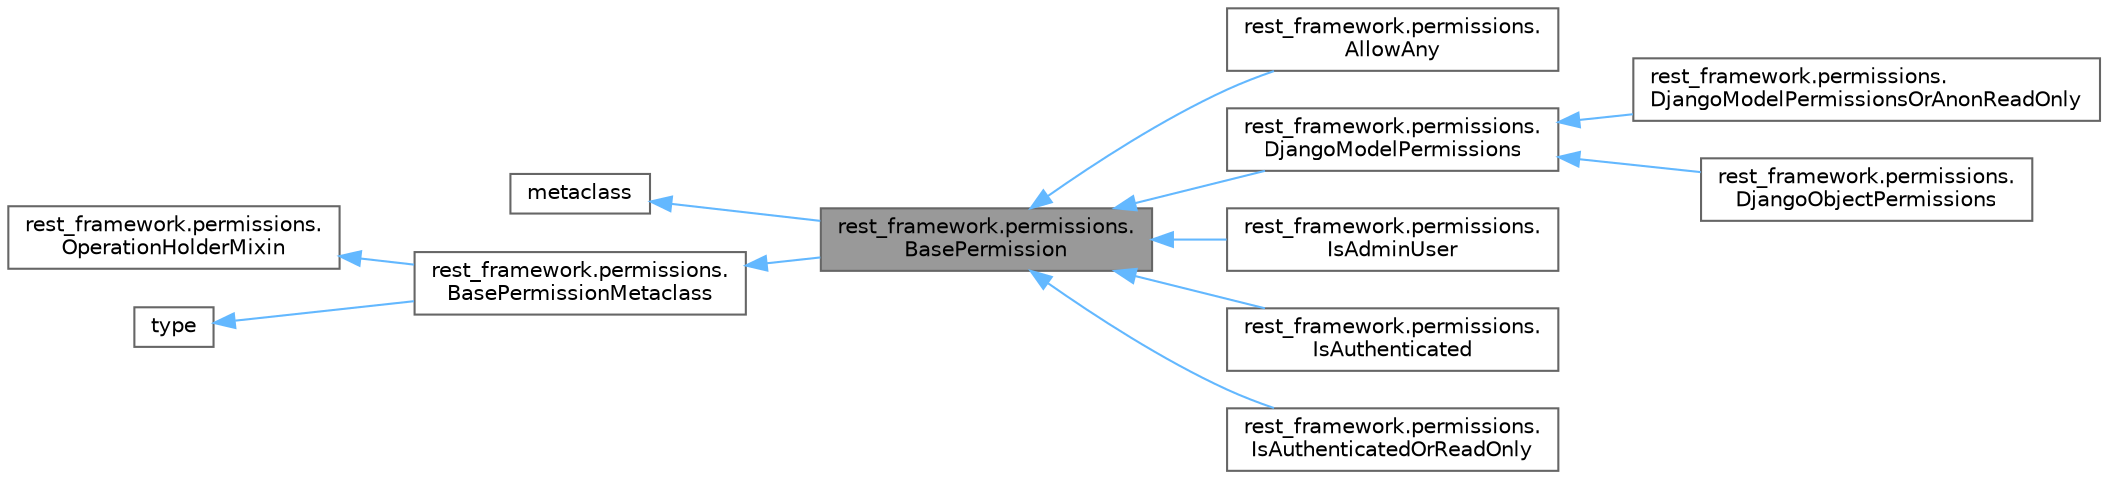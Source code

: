 digraph "rest_framework.permissions.BasePermission"
{
 // LATEX_PDF_SIZE
  bgcolor="transparent";
  edge [fontname=Helvetica,fontsize=10,labelfontname=Helvetica,labelfontsize=10];
  node [fontname=Helvetica,fontsize=10,shape=box,height=0.2,width=0.4];
  rankdir="LR";
  Node1 [id="Node000001",label="rest_framework.permissions.\lBasePermission",height=0.2,width=0.4,color="gray40", fillcolor="grey60", style="filled", fontcolor="black",tooltip=" "];
  Node2 -> Node1 [id="edge12_Node000001_Node000002",dir="back",color="steelblue1",style="solid",tooltip=" "];
  Node2 [id="Node000002",label="metaclass",height=0.2,width=0.4,color="gray40", fillcolor="white", style="filled",tooltip=" "];
  Node3 -> Node1 [id="edge13_Node000001_Node000003",dir="back",color="steelblue1",style="solid",tooltip=" "];
  Node3 [id="Node000003",label="rest_framework.permissions.\lBasePermissionMetaclass",height=0.2,width=0.4,color="gray40", fillcolor="white", style="filled",URL="$classrest__framework_1_1permissions_1_1BasePermissionMetaclass.html",tooltip=" "];
  Node4 -> Node3 [id="edge14_Node000003_Node000004",dir="back",color="steelblue1",style="solid",tooltip=" "];
  Node4 [id="Node000004",label="rest_framework.permissions.\lOperationHolderMixin",height=0.2,width=0.4,color="gray40", fillcolor="white", style="filled",URL="$classrest__framework_1_1permissions_1_1OperationHolderMixin.html",tooltip=" "];
  Node5 -> Node3 [id="edge15_Node000003_Node000005",dir="back",color="steelblue1",style="solid",tooltip=" "];
  Node5 [id="Node000005",label="type",height=0.2,width=0.4,color="gray40", fillcolor="white", style="filled",tooltip=" "];
  Node1 -> Node6 [id="edge16_Node000001_Node000006",dir="back",color="steelblue1",style="solid",tooltip=" "];
  Node6 [id="Node000006",label="rest_framework.permissions.\lAllowAny",height=0.2,width=0.4,color="gray40", fillcolor="white", style="filled",URL="$classrest__framework_1_1permissions_1_1AllowAny.html",tooltip=" "];
  Node1 -> Node7 [id="edge17_Node000001_Node000007",dir="back",color="steelblue1",style="solid",tooltip=" "];
  Node7 [id="Node000007",label="rest_framework.permissions.\lDjangoModelPermissions",height=0.2,width=0.4,color="gray40", fillcolor="white", style="filled",URL="$classrest__framework_1_1permissions_1_1DjangoModelPermissions.html",tooltip=" "];
  Node7 -> Node8 [id="edge18_Node000007_Node000008",dir="back",color="steelblue1",style="solid",tooltip=" "];
  Node8 [id="Node000008",label="rest_framework.permissions.\lDjangoModelPermissionsOrAnonReadOnly",height=0.2,width=0.4,color="gray40", fillcolor="white", style="filled",URL="$classrest__framework_1_1permissions_1_1DjangoModelPermissionsOrAnonReadOnly.html",tooltip=" "];
  Node7 -> Node9 [id="edge19_Node000007_Node000009",dir="back",color="steelblue1",style="solid",tooltip=" "];
  Node9 [id="Node000009",label="rest_framework.permissions.\lDjangoObjectPermissions",height=0.2,width=0.4,color="gray40", fillcolor="white", style="filled",URL="$classrest__framework_1_1permissions_1_1DjangoObjectPermissions.html",tooltip=" "];
  Node1 -> Node10 [id="edge20_Node000001_Node000010",dir="back",color="steelblue1",style="solid",tooltip=" "];
  Node10 [id="Node000010",label="rest_framework.permissions.\lIsAdminUser",height=0.2,width=0.4,color="gray40", fillcolor="white", style="filled",URL="$classrest__framework_1_1permissions_1_1IsAdminUser.html",tooltip=" "];
  Node1 -> Node11 [id="edge21_Node000001_Node000011",dir="back",color="steelblue1",style="solid",tooltip=" "];
  Node11 [id="Node000011",label="rest_framework.permissions.\lIsAuthenticated",height=0.2,width=0.4,color="gray40", fillcolor="white", style="filled",URL="$classrest__framework_1_1permissions_1_1IsAuthenticated.html",tooltip=" "];
  Node1 -> Node12 [id="edge22_Node000001_Node000012",dir="back",color="steelblue1",style="solid",tooltip=" "];
  Node12 [id="Node000012",label="rest_framework.permissions.\lIsAuthenticatedOrReadOnly",height=0.2,width=0.4,color="gray40", fillcolor="white", style="filled",URL="$classrest__framework_1_1permissions_1_1IsAuthenticatedOrReadOnly.html",tooltip=" "];
}

